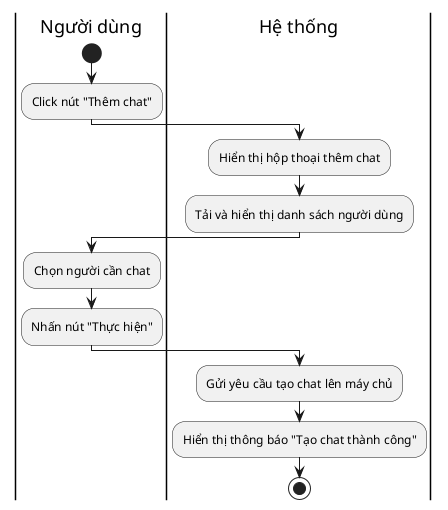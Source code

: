 @startuml
'https://plantuml.com/activity-diagram-beta

|Người dùng|
start
:Click nút "Thêm chat";

|Hệ thống|
:Hiển thị hộp thoại thêm chat;
:Tải và hiển thị danh sách người dùng;

|Người dùng|
:Chọn người cần chat;
:Nhấn nút "Thực hiện";

|Hệ thống|
:Gửi yêu cầu tạo chat lên máy chủ;
:Hiển thị thông báo "Tạo chat thành công";

stop
@enduml
